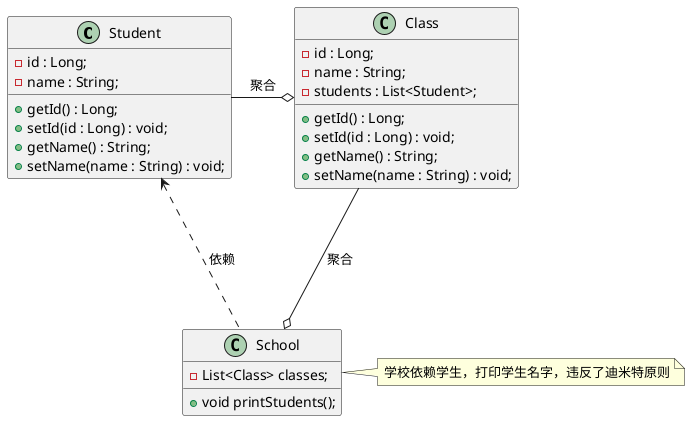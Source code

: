 @startuml
class Student {
    - id : Long;
    - name : String;

    + getId() : Long;
    + setId(id : Long) : void;
    + getName() : String;
    + setName(name : String) : void;
}
class Class {
    - id : Long;
    - name : String;
    - students : List<Student>;

    + getId() : Long;
    + setId(id : Long) : void;
    + getName() : String;
    + setName(name : String) : void;
}
Student ---righto Class: 聚合
class School {
    - List<Class> classes;
    + void printStudents();
}
Class ---downo School: 聚合
Student <...down School: 依赖
note right of School: 学校依赖学生，打印学生名字，违反了迪米特原则
@enduml